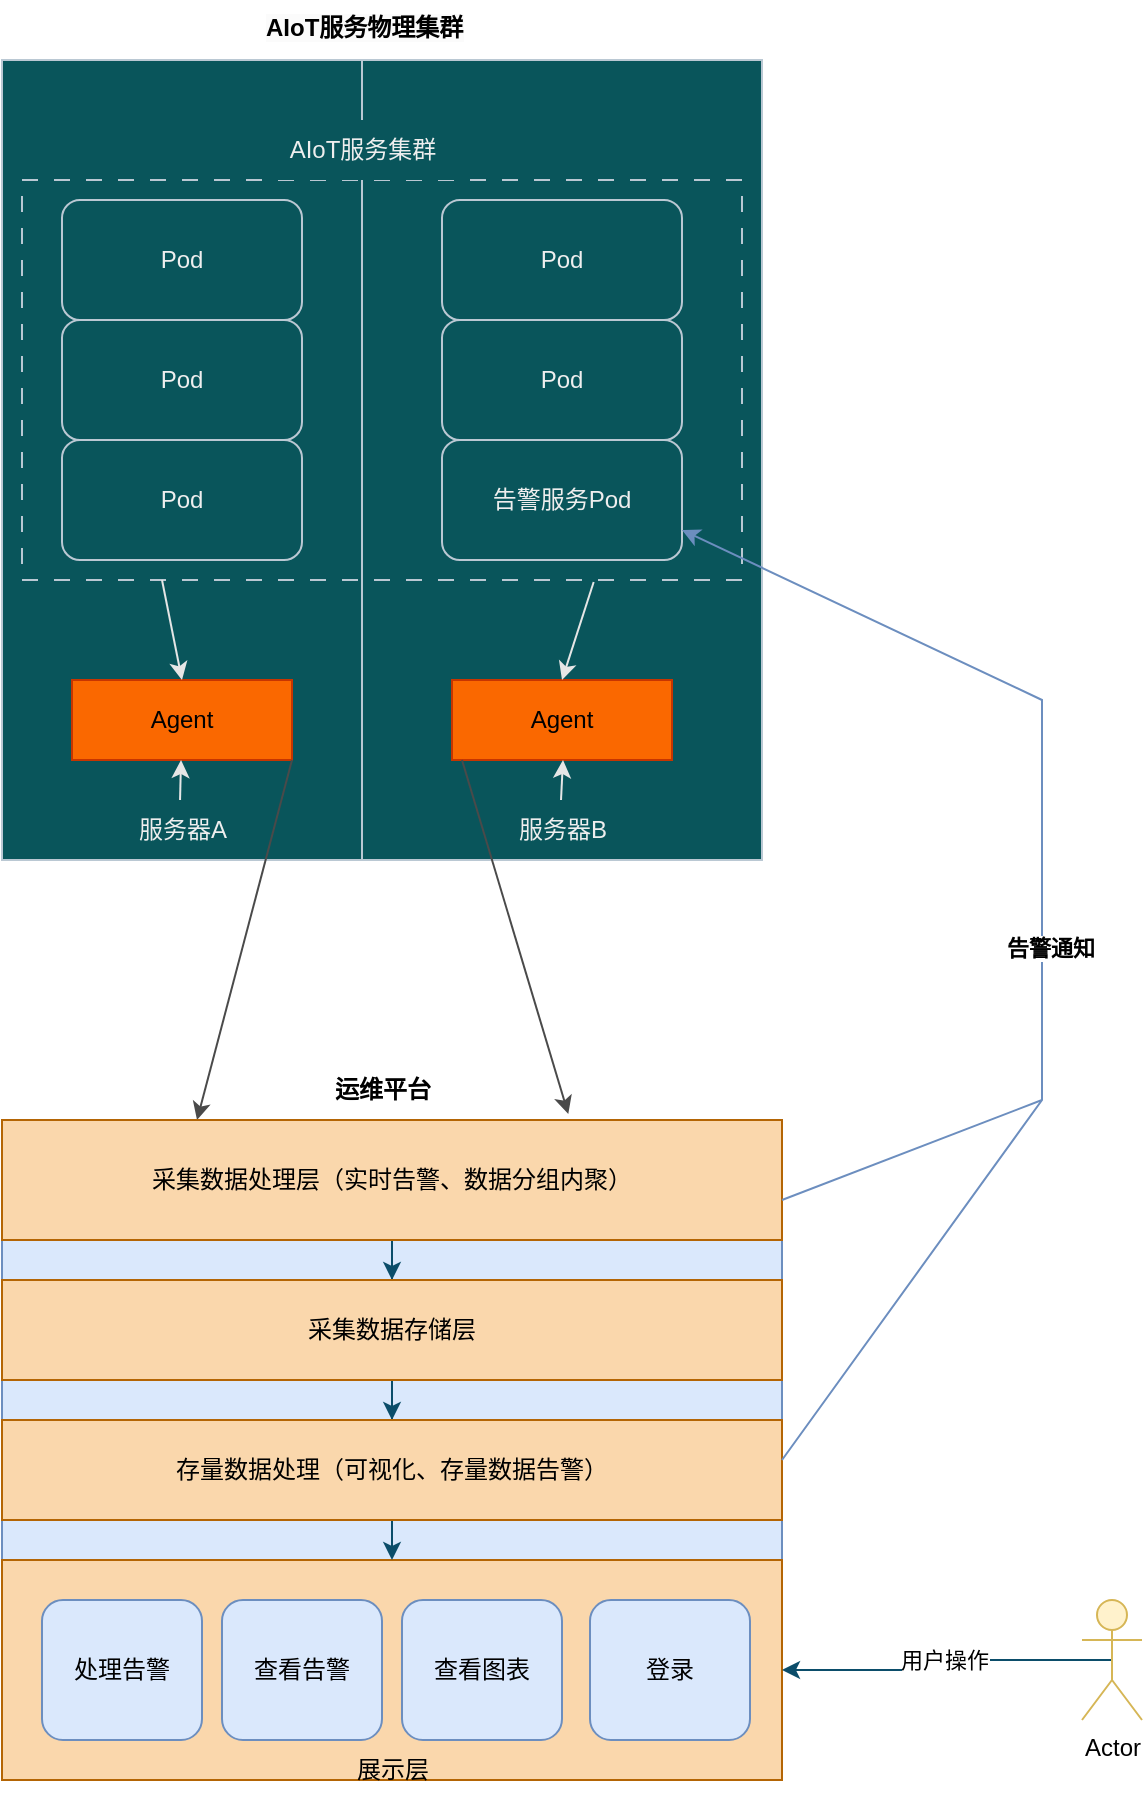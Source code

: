 <mxfile version="24.7.17">
  <diagram name="第 1 页" id="GFri0am3jeHbEpOQc6Pt">
    <mxGraphModel dx="2049" dy="1066" grid="1" gridSize="10" guides="1" tooltips="1" connect="1" arrows="1" fold="1" page="1" pageScale="1" pageWidth="827" pageHeight="1169" math="0" shadow="0">
      <root>
        <mxCell id="0" />
        <mxCell id="1" parent="0" />
        <mxCell id="NsiCEdH6IEj7lJ5fYggF-1" value="" style="rounded=0;whiteSpace=wrap;html=1;labelBackgroundColor=none;fillColor=#09555B;strokeColor=#BAC8D3;fontColor=#EEEEEE;" vertex="1" parent="1">
          <mxGeometry x="40" y="160" width="380" height="400" as="geometry" />
        </mxCell>
        <mxCell id="NsiCEdH6IEj7lJ5fYggF-3" value="" style="rounded=0;whiteSpace=wrap;html=1;labelBackgroundColor=none;fillColor=#09555B;strokeColor=#BAC8D3;fontColor=#EEEEEE;" vertex="1" parent="1">
          <mxGeometry x="40" y="160" width="180" height="400" as="geometry" />
        </mxCell>
        <mxCell id="NsiCEdH6IEj7lJ5fYggF-4" value="服务器A" style="text;html=1;align=center;verticalAlign=middle;resizable=0;points=[];autosize=1;strokeColor=none;fillColor=none;labelBackgroundColor=none;fontColor=#EEEEEE;" vertex="1" parent="1">
          <mxGeometry x="95" y="530" width="70" height="30" as="geometry" />
        </mxCell>
        <mxCell id="NsiCEdH6IEj7lJ5fYggF-5" value="" style="rounded=0;whiteSpace=wrap;html=1;labelBackgroundColor=none;fillColor=#09555B;strokeColor=#BAC8D3;fontColor=#EEEEEE;" vertex="1" parent="1">
          <mxGeometry x="220" y="160" width="200" height="400" as="geometry" />
        </mxCell>
        <mxCell id="NsiCEdH6IEj7lJ5fYggF-6" value="服务器B" style="text;html=1;align=center;verticalAlign=middle;resizable=0;points=[];autosize=1;strokeColor=none;fillColor=none;labelBackgroundColor=none;fontColor=#EEEEEE;" vertex="1" parent="1">
          <mxGeometry x="285" y="530" width="70" height="30" as="geometry" />
        </mxCell>
        <mxCell id="NsiCEdH6IEj7lJ5fYggF-18" value="" style="rounded=0;whiteSpace=wrap;html=1;dashed=1;dashPattern=8 8;fillColor=none;labelBackgroundColor=none;strokeColor=#BAC8D3;fontColor=#EEEEEE;" vertex="1" parent="1">
          <mxGeometry x="50" y="220" width="360" height="200" as="geometry" />
        </mxCell>
        <mxCell id="NsiCEdH6IEj7lJ5fYggF-7" value="Pod" style="rounded=1;whiteSpace=wrap;html=1;labelBackgroundColor=none;fillColor=#09555B;strokeColor=#BAC8D3;fontColor=#EEEEEE;" vertex="1" parent="1">
          <mxGeometry x="70" y="230" width="120" height="60" as="geometry" />
        </mxCell>
        <mxCell id="NsiCEdH6IEj7lJ5fYggF-8" value="Pod" style="rounded=1;whiteSpace=wrap;html=1;labelBackgroundColor=none;fillColor=#09555B;strokeColor=#BAC8D3;fontColor=#EEEEEE;" vertex="1" parent="1">
          <mxGeometry x="70" y="290" width="120" height="60" as="geometry" />
        </mxCell>
        <mxCell id="NsiCEdH6IEj7lJ5fYggF-9" value="Pod" style="rounded=1;whiteSpace=wrap;html=1;labelBackgroundColor=none;fillColor=#09555B;strokeColor=#BAC8D3;fontColor=#EEEEEE;" vertex="1" parent="1">
          <mxGeometry x="70" y="350" width="120" height="60" as="geometry" />
        </mxCell>
        <mxCell id="NsiCEdH6IEj7lJ5fYggF-11" value="Pod" style="rounded=1;whiteSpace=wrap;html=1;labelBackgroundColor=none;fillColor=#09555B;strokeColor=#BAC8D3;fontColor=#EEEEEE;" vertex="1" parent="1">
          <mxGeometry x="260" y="230" width="120" height="60" as="geometry" />
        </mxCell>
        <mxCell id="NsiCEdH6IEj7lJ5fYggF-12" value="Pod" style="rounded=1;whiteSpace=wrap;html=1;labelBackgroundColor=none;fillColor=#09555B;strokeColor=#BAC8D3;fontColor=#EEEEEE;" vertex="1" parent="1">
          <mxGeometry x="260" y="290" width="120" height="60" as="geometry" />
        </mxCell>
        <mxCell id="NsiCEdH6IEj7lJ5fYggF-13" value="告警服务Pod" style="rounded=1;whiteSpace=wrap;html=1;labelBackgroundColor=none;fillColor=#09555B;strokeColor=#BAC8D3;fontColor=#EEEEEE;" vertex="1" parent="1">
          <mxGeometry x="260" y="350" width="120" height="60" as="geometry" />
        </mxCell>
        <mxCell id="NsiCEdH6IEj7lJ5fYggF-15" value="Agent" style="rounded=0;whiteSpace=wrap;html=1;labelBackgroundColor=none;fillColor=#fa6800;strokeColor=#C73500;fontColor=#000000;" vertex="1" parent="1">
          <mxGeometry x="265" y="470" width="110" height="40" as="geometry" />
        </mxCell>
        <mxCell id="NsiCEdH6IEj7lJ5fYggF-17" value="Agent" style="rounded=0;whiteSpace=wrap;html=1;labelBackgroundColor=none;fillColor=#fa6800;strokeColor=#C73500;fontColor=#000000;" vertex="1" parent="1">
          <mxGeometry x="75" y="470" width="110" height="40" as="geometry" />
        </mxCell>
        <mxCell id="NsiCEdH6IEj7lJ5fYggF-2" value="AIoT服务集群" style="text;html=1;align=center;verticalAlign=middle;resizable=0;points=[];autosize=1;strokeColor=none;fillColor=#09555B;labelBackgroundColor=none;fontColor=#EEEEEE;" vertex="1" parent="1">
          <mxGeometry x="170" y="190" width="100" height="30" as="geometry" />
        </mxCell>
        <mxCell id="NsiCEdH6IEj7lJ5fYggF-19" value="" style="rounded=0;whiteSpace=wrap;html=1;fillColor=#dae8fc;strokeColor=#6c8ebf;" vertex="1" parent="1">
          <mxGeometry x="40" y="690" width="390" height="330" as="geometry" />
        </mxCell>
        <mxCell id="NsiCEdH6IEj7lJ5fYggF-20" value="" style="endArrow=classic;html=1;rounded=0;entryX=0.5;entryY=0;entryDx=0;entryDy=0;strokeColor=#E6E6E6;" edge="1" parent="1" target="NsiCEdH6IEj7lJ5fYggF-17">
          <mxGeometry width="50" height="50" relative="1" as="geometry">
            <mxPoint x="120" y="420" as="sourcePoint" />
            <mxPoint x="170" y="370" as="targetPoint" />
          </mxGeometry>
        </mxCell>
        <mxCell id="NsiCEdH6IEj7lJ5fYggF-21" value="" style="endArrow=classic;html=1;rounded=0;entryX=0.5;entryY=0;entryDx=0;entryDy=0;strokeColor=#E6E6E6;exitX=0.794;exitY=1.005;exitDx=0;exitDy=0;exitPerimeter=0;" edge="1" parent="1" source="NsiCEdH6IEj7lJ5fYggF-18" target="NsiCEdH6IEj7lJ5fYggF-15">
          <mxGeometry width="50" height="50" relative="1" as="geometry">
            <mxPoint x="130" y="430" as="sourcePoint" />
            <mxPoint x="140" y="480" as="targetPoint" />
          </mxGeometry>
        </mxCell>
        <mxCell id="NsiCEdH6IEj7lJ5fYggF-23" value="" style="endArrow=classic;html=1;rounded=0;strokeColor=#E6E6E6;exitX=0.486;exitY=0;exitDx=0;exitDy=0;exitPerimeter=0;" edge="1" parent="1" source="NsiCEdH6IEj7lJ5fYggF-4" target="NsiCEdH6IEj7lJ5fYggF-17">
          <mxGeometry width="50" height="50" relative="1" as="geometry">
            <mxPoint x="130" y="430" as="sourcePoint" />
            <mxPoint x="140" y="480" as="targetPoint" />
          </mxGeometry>
        </mxCell>
        <mxCell id="NsiCEdH6IEj7lJ5fYggF-24" value="" style="endArrow=classic;html=1;rounded=0;strokeColor=#E6E6E6;exitX=0.486;exitY=0;exitDx=0;exitDy=0;exitPerimeter=0;" edge="1" parent="1">
          <mxGeometry width="50" height="50" relative="1" as="geometry">
            <mxPoint x="319.5" y="530" as="sourcePoint" />
            <mxPoint x="320.5" y="510" as="targetPoint" />
          </mxGeometry>
        </mxCell>
        <mxCell id="NsiCEdH6IEj7lJ5fYggF-26" value="" style="endArrow=classic;html=1;rounded=0;strokeColor=#4A4A4A;exitX=1;exitY=1;exitDx=0;exitDy=0;entryX=0.25;entryY=0;entryDx=0;entryDy=0;" edge="1" parent="1" source="NsiCEdH6IEj7lJ5fYggF-17" target="NsiCEdH6IEj7lJ5fYggF-19">
          <mxGeometry width="50" height="50" relative="1" as="geometry">
            <mxPoint x="130" y="430" as="sourcePoint" />
            <mxPoint x="190" y="690" as="targetPoint" />
          </mxGeometry>
        </mxCell>
        <mxCell id="NsiCEdH6IEj7lJ5fYggF-27" value="" style="endArrow=classic;html=1;rounded=0;strokeColor=#4A4A4A;exitX=0.25;exitY=0.875;exitDx=0;exitDy=0;exitPerimeter=0;entryX=0.726;entryY=-0.05;entryDx=0;entryDy=0;entryPerimeter=0;" edge="1" parent="1" source="NsiCEdH6IEj7lJ5fYggF-5" target="NsiCEdH6IEj7lJ5fYggF-29">
          <mxGeometry width="50" height="50" relative="1" as="geometry">
            <mxPoint x="195" y="520" as="sourcePoint" />
            <mxPoint x="320" y="680" as="targetPoint" />
          </mxGeometry>
        </mxCell>
        <mxCell id="NsiCEdH6IEj7lJ5fYggF-28" value="运维平台" style="text;html=1;align=center;verticalAlign=middle;resizable=0;points=[];autosize=1;strokeColor=none;fillColor=none;fontColor=#000000;fontStyle=1" vertex="1" parent="1">
          <mxGeometry x="195" y="660" width="70" height="30" as="geometry" />
        </mxCell>
        <mxCell id="NsiCEdH6IEj7lJ5fYggF-51" style="edgeStyle=orthogonalEdgeStyle;rounded=0;orthogonalLoop=1;jettySize=auto;html=1;exitX=0.5;exitY=1;exitDx=0;exitDy=0;strokeColor=#0B4D6A;" edge="1" parent="1" source="NsiCEdH6IEj7lJ5fYggF-29" target="NsiCEdH6IEj7lJ5fYggF-30">
          <mxGeometry relative="1" as="geometry" />
        </mxCell>
        <mxCell id="NsiCEdH6IEj7lJ5fYggF-29" value="采集数据处理层（实时告警、数据分组内聚）" style="rounded=0;whiteSpace=wrap;html=1;fillColor=#fad7ac;strokeColor=#b46504;" vertex="1" parent="1">
          <mxGeometry x="40" y="690" width="390" height="60" as="geometry" />
        </mxCell>
        <mxCell id="NsiCEdH6IEj7lJ5fYggF-52" style="edgeStyle=orthogonalEdgeStyle;rounded=0;orthogonalLoop=1;jettySize=auto;html=1;exitX=0.5;exitY=1;exitDx=0;exitDy=0;strokeColor=#0B4D6A;" edge="1" parent="1" source="NsiCEdH6IEj7lJ5fYggF-30" target="NsiCEdH6IEj7lJ5fYggF-34">
          <mxGeometry relative="1" as="geometry" />
        </mxCell>
        <mxCell id="NsiCEdH6IEj7lJ5fYggF-30" value="采集数据存储层" style="rounded=0;whiteSpace=wrap;html=1;strokeColor=#b46504;fillColor=#fad7ac;" vertex="1" parent="1">
          <mxGeometry x="40" y="770" width="390" height="50" as="geometry" />
        </mxCell>
        <mxCell id="NsiCEdH6IEj7lJ5fYggF-33" value="" style="rounded=0;whiteSpace=wrap;html=1;strokeColor=#b46504;fillColor=#fad7ac;" vertex="1" parent="1">
          <mxGeometry x="40" y="910" width="390" height="110" as="geometry" />
        </mxCell>
        <mxCell id="NsiCEdH6IEj7lJ5fYggF-53" style="edgeStyle=orthogonalEdgeStyle;rounded=0;orthogonalLoop=1;jettySize=auto;html=1;exitX=0.5;exitY=1;exitDx=0;exitDy=0;entryX=0.5;entryY=0;entryDx=0;entryDy=0;strokeColor=#0B4D6A;" edge="1" parent="1" source="NsiCEdH6IEj7lJ5fYggF-34" target="NsiCEdH6IEj7lJ5fYggF-33">
          <mxGeometry relative="1" as="geometry" />
        </mxCell>
        <mxCell id="NsiCEdH6IEj7lJ5fYggF-34" value="存量数据处理（可视化、存量数据告警）" style="rounded=0;whiteSpace=wrap;html=1;strokeColor=#b46504;fillColor=#fad7ac;" vertex="1" parent="1">
          <mxGeometry x="40" y="840" width="390" height="50" as="geometry" />
        </mxCell>
        <mxCell id="NsiCEdH6IEj7lJ5fYggF-35" value="展示层" style="text;html=1;align=center;verticalAlign=middle;resizable=0;points=[];autosize=1;strokeColor=none;fillColor=none;fontColor=#000000;" vertex="1" parent="1">
          <mxGeometry x="205" y="1000" width="60" height="30" as="geometry" />
        </mxCell>
        <mxCell id="NsiCEdH6IEj7lJ5fYggF-36" value="" style="endArrow=classic;html=1;rounded=0;strokeColor=#6c8ebf;entryX=1;entryY=0.75;entryDx=0;entryDy=0;fillColor=#dae8fc;" edge="1" parent="1" target="NsiCEdH6IEj7lJ5fYggF-13">
          <mxGeometry width="50" height="50" relative="1" as="geometry">
            <mxPoint x="430" y="860" as="sourcePoint" />
            <mxPoint x="550" y="340" as="targetPoint" />
            <Array as="points">
              <mxPoint x="560" y="680" />
              <mxPoint x="560" y="480" />
            </Array>
          </mxGeometry>
        </mxCell>
        <mxCell id="NsiCEdH6IEj7lJ5fYggF-37" value="告警通知" style="edgeLabel;html=1;align=center;verticalAlign=middle;resizable=0;points=[];strokeColor=#BAC8D3;fontColor=#000000;fillColor=#09555B;fontStyle=1" vertex="1" connectable="0" parent="NsiCEdH6IEj7lJ5fYggF-36">
          <mxGeometry x="-0.04" y="-4" relative="1" as="geometry">
            <mxPoint as="offset" />
          </mxGeometry>
        </mxCell>
        <mxCell id="NsiCEdH6IEj7lJ5fYggF-38" value="登录" style="rounded=1;whiteSpace=wrap;html=1;strokeColor=#6c8ebf;fillColor=#dae8fc;" vertex="1" parent="1">
          <mxGeometry x="334" y="930" width="80" height="70" as="geometry" />
        </mxCell>
        <mxCell id="NsiCEdH6IEj7lJ5fYggF-41" style="edgeStyle=orthogonalEdgeStyle;rounded=0;orthogonalLoop=1;jettySize=auto;html=1;exitX=0.5;exitY=0.5;exitDx=0;exitDy=0;exitPerimeter=0;entryX=1;entryY=0.5;entryDx=0;entryDy=0;strokeColor=#0B4D6A;" edge="1" parent="1" source="NsiCEdH6IEj7lJ5fYggF-39" target="NsiCEdH6IEj7lJ5fYggF-33">
          <mxGeometry relative="1" as="geometry" />
        </mxCell>
        <mxCell id="NsiCEdH6IEj7lJ5fYggF-44" value="用户操作" style="edgeLabel;html=1;align=center;verticalAlign=middle;resizable=0;points=[];strokeColor=#BAC8D3;fontColor=#000000;fillColor=#09555B;" vertex="1" connectable="0" parent="NsiCEdH6IEj7lJ5fYggF-41">
          <mxGeometry x="-0.006" relative="1" as="geometry">
            <mxPoint as="offset" />
          </mxGeometry>
        </mxCell>
        <mxCell id="NsiCEdH6IEj7lJ5fYggF-39" value="Actor" style="shape=umlActor;verticalLabelPosition=bottom;verticalAlign=top;html=1;outlineConnect=0;strokeColor=#d6b656;fillColor=#fff2cc;" vertex="1" parent="1">
          <mxGeometry x="580" y="930" width="30" height="60" as="geometry" />
        </mxCell>
        <mxCell id="NsiCEdH6IEj7lJ5fYggF-42" value="查看图表" style="rounded=1;whiteSpace=wrap;html=1;strokeColor=#6c8ebf;fillColor=#dae8fc;" vertex="1" parent="1">
          <mxGeometry x="240" y="930" width="80" height="70" as="geometry" />
        </mxCell>
        <mxCell id="NsiCEdH6IEj7lJ5fYggF-43" value="查看告警" style="rounded=1;whiteSpace=wrap;html=1;strokeColor=#6c8ebf;fillColor=#dae8fc;" vertex="1" parent="1">
          <mxGeometry x="150" y="930" width="80" height="70" as="geometry" />
        </mxCell>
        <mxCell id="NsiCEdH6IEj7lJ5fYggF-45" value="处理告警" style="rounded=1;whiteSpace=wrap;html=1;strokeColor=#6c8ebf;fillColor=#dae8fc;" vertex="1" parent="1">
          <mxGeometry x="60" y="930" width="80" height="70" as="geometry" />
        </mxCell>
        <mxCell id="NsiCEdH6IEj7lJ5fYggF-46" value="" style="endArrow=none;html=1;rounded=0;strokeColor=#6c8ebf;fillColor=#dae8fc;" edge="1" parent="1">
          <mxGeometry width="50" height="50" relative="1" as="geometry">
            <mxPoint x="430" y="730" as="sourcePoint" />
            <mxPoint x="560" y="680" as="targetPoint" />
          </mxGeometry>
        </mxCell>
        <mxCell id="NsiCEdH6IEj7lJ5fYggF-48" value="&lt;span style=&quot;font-family: Helvetica; font-size: 12px; font-style: normal; font-variant-ligatures: normal; font-variant-caps: normal; letter-spacing: normal; orphans: 2; text-align: center; text-indent: 0px; text-transform: none; widows: 2; word-spacing: 0px; -webkit-text-stroke-width: 0px; white-space: nowrap; background-color: rgb(251, 251, 251); text-decoration-thickness: initial; text-decoration-style: initial; text-decoration-color: initial; float: none; display: inline !important;&quot;&gt;AIoT服务物理集群&lt;/span&gt;" style="text;whiteSpace=wrap;html=1;fontColor=#000000;fontStyle=1" vertex="1" parent="1">
          <mxGeometry x="170" y="130" width="130" height="40" as="geometry" />
        </mxCell>
      </root>
    </mxGraphModel>
  </diagram>
</mxfile>
